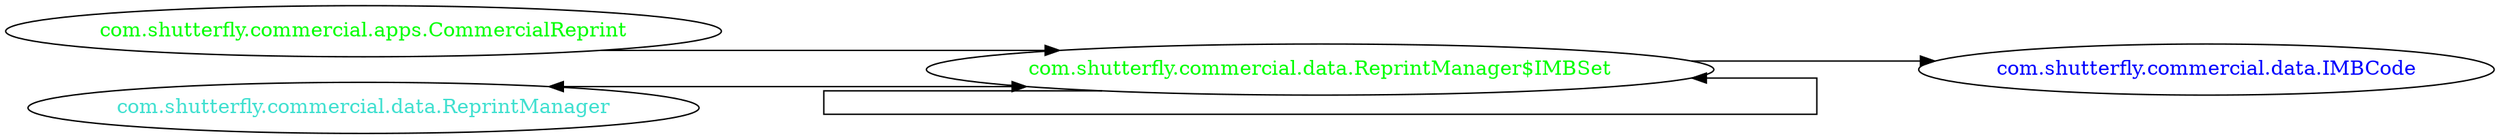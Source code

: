 digraph dependencyGraph {
 concentrate=true;
 ranksep="2.0";
 rankdir="LR"; 
 splines="ortho";
"com.shutterfly.commercial.data.ReprintManager$IMBSet" [fontcolor="red"];
"com.shutterfly.commercial.data.IMBCode" [ fontcolor="blue" ];
"com.shutterfly.commercial.data.ReprintManager$IMBSet"->"com.shutterfly.commercial.data.IMBCode";
"com.shutterfly.commercial.apps.CommercialReprint" [ fontcolor="green" ];
"com.shutterfly.commercial.apps.CommercialReprint"->"com.shutterfly.commercial.data.ReprintManager$IMBSet";
"com.shutterfly.commercial.data.ReprintManager$IMBSet" [ fontcolor="green" ];
"com.shutterfly.commercial.data.ReprintManager$IMBSet"->"com.shutterfly.commercial.data.ReprintManager$IMBSet";
"com.shutterfly.commercial.data.ReprintManager" [ fontcolor="turquoise" ];
"com.shutterfly.commercial.data.ReprintManager"->"com.shutterfly.commercial.data.ReprintManager$IMBSet" [dir=both];
}